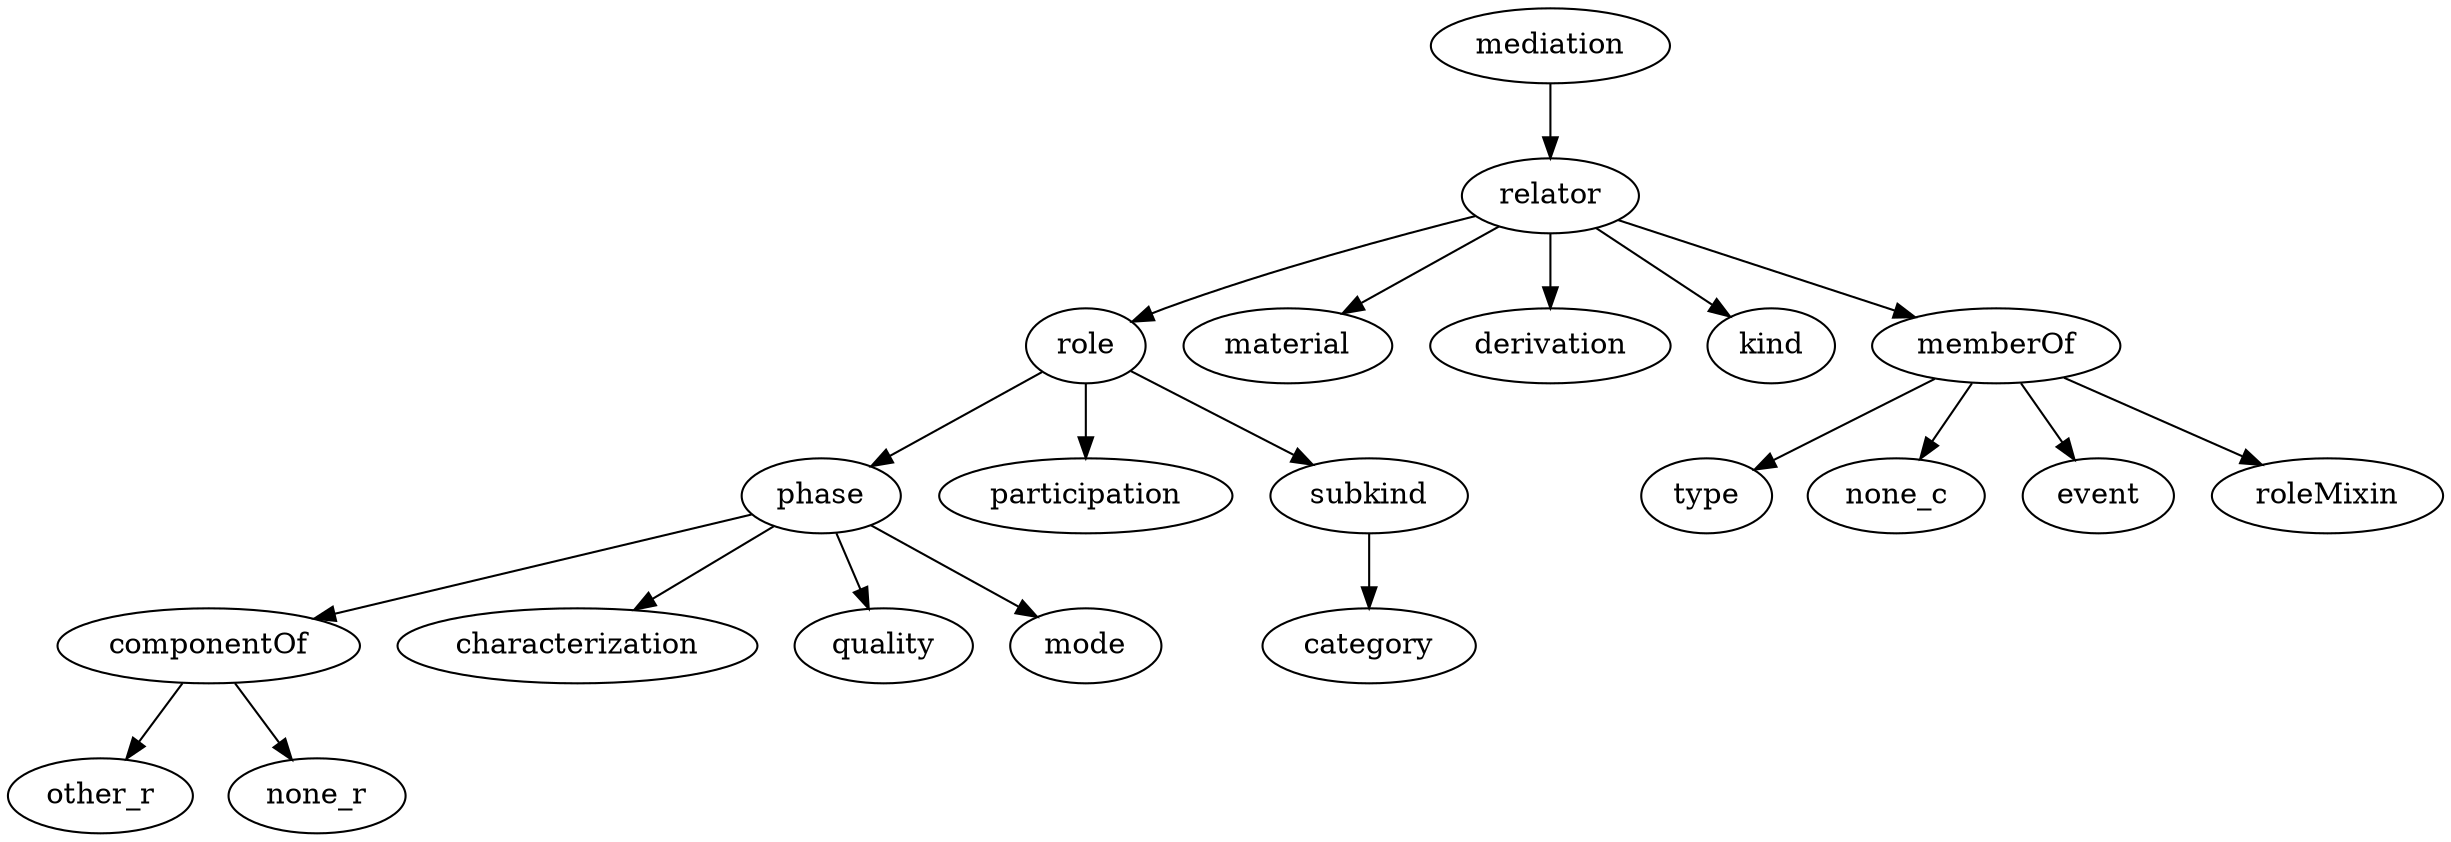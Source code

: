 strict digraph {
mediation;
relator;
role;
material;
derivation;
kind;
memberOf;
phase;
participation;
subkind;
componentOf;
characterization;
quality;
mode;
category;
other_r;
none_r;
type;
none_c;
event;
roleMixin;
mediation -> relator;
relator -> role;
relator -> material;
relator -> derivation;
relator -> kind;
relator -> memberOf;
role -> phase;
role -> participation;
role -> subkind;
memberOf -> type;
memberOf -> none_c;
memberOf -> event;
memberOf -> roleMixin;
phase -> componentOf;
phase -> characterization;
phase -> quality;
phase -> mode;
subkind -> category;
componentOf -> other_r;
componentOf -> none_r;
}
